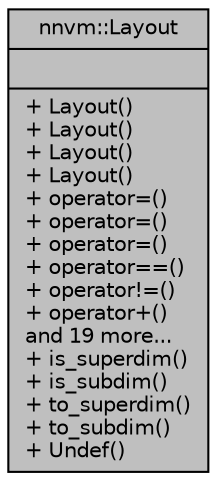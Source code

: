 digraph "nnvm::Layout"
{
 // LATEX_PDF_SIZE
  edge [fontname="Helvetica",fontsize="10",labelfontname="Helvetica",labelfontsize="10"];
  node [fontname="Helvetica",fontsize="10",shape=record];
  Node1 [label="{nnvm::Layout\n||+ Layout()\l+ Layout()\l+ Layout()\l+ Layout()\l+ operator=()\l+ operator=()\l+ operator=()\l+ operator==()\l+ operator!=()\l+ operator+()\land 19 more...\l+ is_superdim()\l+ is_subdim()\l+ to_superdim()\l+ to_subdim()\l+ Undef()\l}",height=0.2,width=0.4,color="black", fillcolor="grey75", style="filled", fontcolor="black",tooltip=" "];
}
